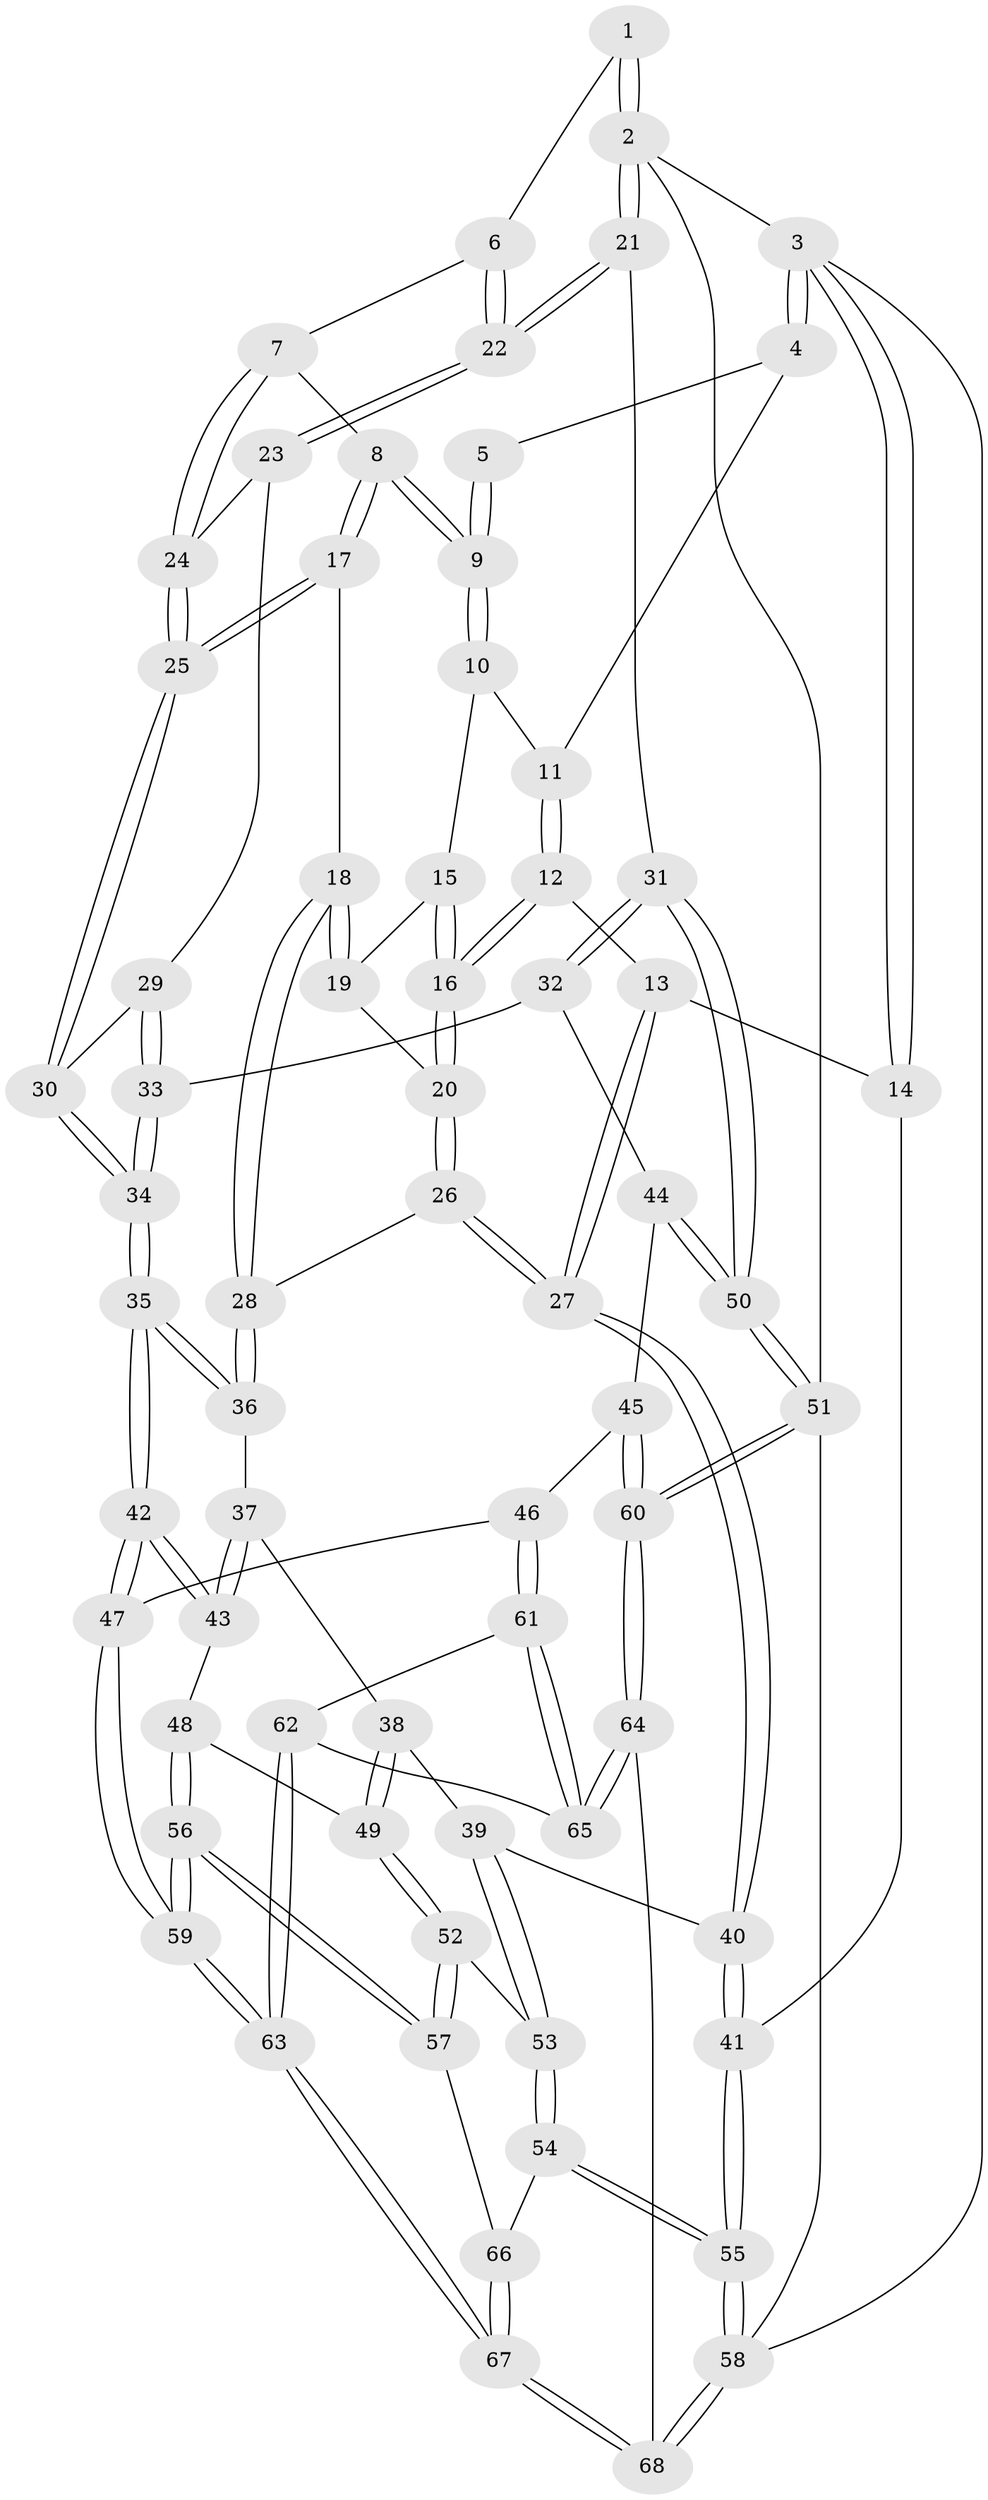 // Generated by graph-tools (version 1.1) at 2025/27/03/15/25 16:27:56]
// undirected, 68 vertices, 167 edges
graph export_dot {
graph [start="1"]
  node [color=gray90,style=filled];
  1 [pos="+0.8493442273589565+0"];
  2 [pos="+1+0"];
  3 [pos="+0+0"];
  4 [pos="+0.24742843073023751+0"];
  5 [pos="+0.6557989930402094+0"];
  6 [pos="+0.8485157545181311+0.1534329974603362"];
  7 [pos="+0.8013513513738001+0.18345108170956523"];
  8 [pos="+0.6156859260072216+0.17635439878282452"];
  9 [pos="+0.6018969633524354+0.13911266531596356"];
  10 [pos="+0.48121960149546633+0.13800965944916826"];
  11 [pos="+0.28675671481761994+0.006208990354800881"];
  12 [pos="+0.2755123428395597+0.15341929848654037"];
  13 [pos="+0.2675532709080415+0.15853426873323875"];
  14 [pos="+0+0.328643880555235"];
  15 [pos="+0.4568990358560824+0.2078986474671641"];
  16 [pos="+0.29058855061228345+0.18148312100680117"];
  17 [pos="+0.5818623885822566+0.35523728460847914"];
  18 [pos="+0.5579124447719913+0.35816709666424934"];
  19 [pos="+0.46230404790580193+0.2229588201211525"];
  20 [pos="+0.32248384168991806+0.2824893851282723"];
  21 [pos="+1+0.3390736466250742"];
  22 [pos="+1+0.31024243453064304"];
  23 [pos="+0.8885444887394048+0.37051831092386556"];
  24 [pos="+0.7629754118173158+0.28661099054913913"];
  25 [pos="+0.6200077561040213+0.3794821072067542"];
  26 [pos="+0.34114195848637313+0.37117650921567324"];
  27 [pos="+0.046964284199925446+0.5180281029494399"];
  28 [pos="+0.43243204900770293+0.4067956557564228"];
  29 [pos="+0.8757391754389873+0.38340890713442805"];
  30 [pos="+0.6539332187369217+0.42650708874574655"];
  31 [pos="+1+0.5088028523806363"];
  32 [pos="+0.9957532906632992+0.5696669644604826"];
  33 [pos="+0.8404990863282719+0.5501409156264858"];
  34 [pos="+0.705044777796217+0.6123269396523159"];
  35 [pos="+0.688341221691414+0.6633386196590894"];
  36 [pos="+0.43016160989390906+0.5328669862220538"];
  37 [pos="+0.39163040282116107+0.5946964774196254"];
  38 [pos="+0.3680048638344155+0.6219898166909625"];
  39 [pos="+0.09852037892898861+0.5595292793060113"];
  40 [pos="+0.03847277056692705+0.523179723558492"];
  41 [pos="+0+0.5228999700787955"];
  42 [pos="+0.6870546808964484+0.6923272270203592"];
  43 [pos="+0.6185262413052323+0.7037705386749111"];
  44 [pos="+0.9300724752519024+0.6910319251687908"];
  45 [pos="+0.7932873666570567+0.7602255520996057"];
  46 [pos="+0.7057670259333686+0.7146048634081478"];
  47 [pos="+0.6878132264574959+0.6938847902821105"];
  48 [pos="+0.556619129519328+0.7206943701439509"];
  49 [pos="+0.3898369981160533+0.7225517223617934"];
  50 [pos="+1+1"];
  51 [pos="+1+1"];
  52 [pos="+0.34137647701209983+0.816479067551723"];
  53 [pos="+0.24344533033160695+0.7579702520263403"];
  54 [pos="+0.03425919139746492+0.9160937579644433"];
  55 [pos="+0+0.9830157950485771"];
  56 [pos="+0.41281263817160957+0.932633650624926"];
  57 [pos="+0.3430280821671003+0.8301082835853949"];
  58 [pos="+0+1"];
  59 [pos="+0.4464846294947827+1"];
  60 [pos="+1+1"];
  61 [pos="+0.6863102437668489+0.8518020335557362"];
  62 [pos="+0.6317593550842159+0.9442242303651968"];
  63 [pos="+0.45115611377161907+1"];
  64 [pos="+1+1"];
  65 [pos="+0.7664121797213692+1"];
  66 [pos="+0.18649309683834128+0.9030189203569169"];
  67 [pos="+0.433586708755901+1"];
  68 [pos="+0.4328949025467592+1"];
  1 -- 2;
  1 -- 2;
  1 -- 6;
  2 -- 3;
  2 -- 21;
  2 -- 21;
  2 -- 51;
  3 -- 4;
  3 -- 4;
  3 -- 14;
  3 -- 14;
  3 -- 58;
  4 -- 5;
  4 -- 11;
  5 -- 9;
  5 -- 9;
  6 -- 7;
  6 -- 22;
  6 -- 22;
  7 -- 8;
  7 -- 24;
  7 -- 24;
  8 -- 9;
  8 -- 9;
  8 -- 17;
  8 -- 17;
  9 -- 10;
  9 -- 10;
  10 -- 11;
  10 -- 15;
  11 -- 12;
  11 -- 12;
  12 -- 13;
  12 -- 16;
  12 -- 16;
  13 -- 14;
  13 -- 27;
  13 -- 27;
  14 -- 41;
  15 -- 16;
  15 -- 16;
  15 -- 19;
  16 -- 20;
  16 -- 20;
  17 -- 18;
  17 -- 25;
  17 -- 25;
  18 -- 19;
  18 -- 19;
  18 -- 28;
  18 -- 28;
  19 -- 20;
  20 -- 26;
  20 -- 26;
  21 -- 22;
  21 -- 22;
  21 -- 31;
  22 -- 23;
  22 -- 23;
  23 -- 24;
  23 -- 29;
  24 -- 25;
  24 -- 25;
  25 -- 30;
  25 -- 30;
  26 -- 27;
  26 -- 27;
  26 -- 28;
  27 -- 40;
  27 -- 40;
  28 -- 36;
  28 -- 36;
  29 -- 30;
  29 -- 33;
  29 -- 33;
  30 -- 34;
  30 -- 34;
  31 -- 32;
  31 -- 32;
  31 -- 50;
  31 -- 50;
  32 -- 33;
  32 -- 44;
  33 -- 34;
  33 -- 34;
  34 -- 35;
  34 -- 35;
  35 -- 36;
  35 -- 36;
  35 -- 42;
  35 -- 42;
  36 -- 37;
  37 -- 38;
  37 -- 43;
  37 -- 43;
  38 -- 39;
  38 -- 49;
  38 -- 49;
  39 -- 40;
  39 -- 53;
  39 -- 53;
  40 -- 41;
  40 -- 41;
  41 -- 55;
  41 -- 55;
  42 -- 43;
  42 -- 43;
  42 -- 47;
  42 -- 47;
  43 -- 48;
  44 -- 45;
  44 -- 50;
  44 -- 50;
  45 -- 46;
  45 -- 60;
  45 -- 60;
  46 -- 47;
  46 -- 61;
  46 -- 61;
  47 -- 59;
  47 -- 59;
  48 -- 49;
  48 -- 56;
  48 -- 56;
  49 -- 52;
  49 -- 52;
  50 -- 51;
  50 -- 51;
  51 -- 60;
  51 -- 60;
  51 -- 58;
  52 -- 53;
  52 -- 57;
  52 -- 57;
  53 -- 54;
  53 -- 54;
  54 -- 55;
  54 -- 55;
  54 -- 66;
  55 -- 58;
  55 -- 58;
  56 -- 57;
  56 -- 57;
  56 -- 59;
  56 -- 59;
  57 -- 66;
  58 -- 68;
  58 -- 68;
  59 -- 63;
  59 -- 63;
  60 -- 64;
  60 -- 64;
  61 -- 62;
  61 -- 65;
  61 -- 65;
  62 -- 63;
  62 -- 63;
  62 -- 65;
  63 -- 67;
  63 -- 67;
  64 -- 65;
  64 -- 65;
  64 -- 68;
  66 -- 67;
  66 -- 67;
  67 -- 68;
  67 -- 68;
}
